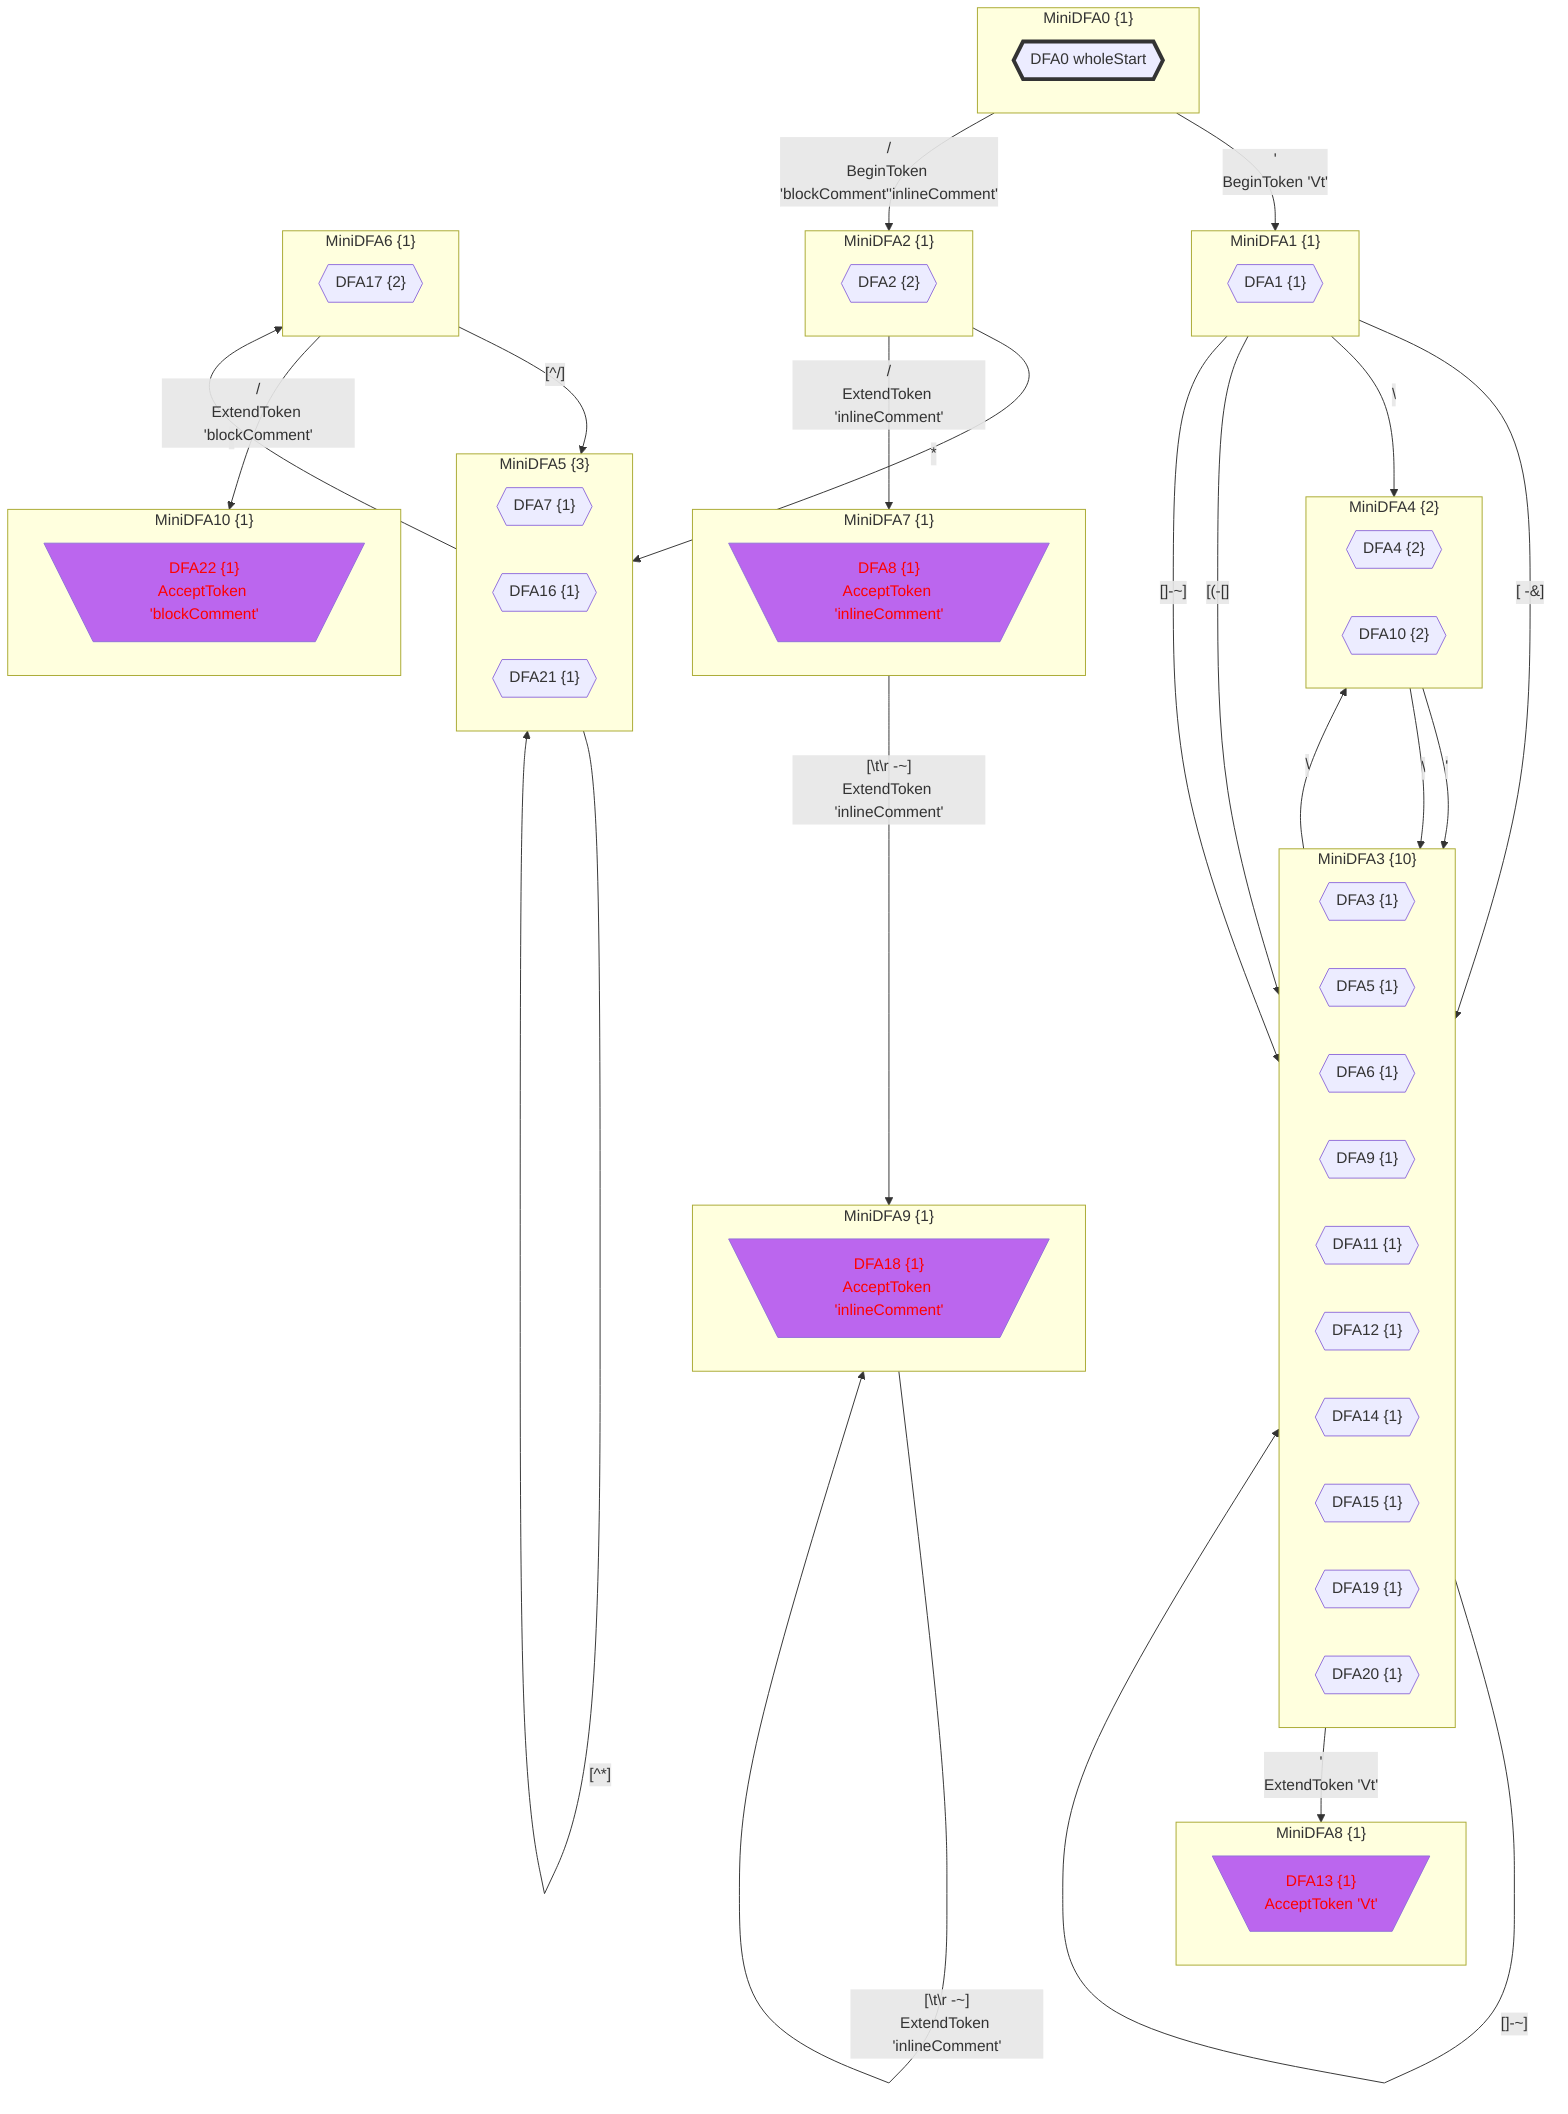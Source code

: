 flowchart
classDef c0001 color:#FF0000;
classDef c0010 stroke-dasharray: 10 10;
classDef c0011 stroke-dasharray: 10 10,color:#FF0000;
classDef c0100 fill:#BB66EE;
classDef c0101 fill:#BB66EE,color:#FF0000;
classDef c0110 fill:#BB66EE,stroke-dasharray: 10 10;
classDef c0111 fill:#BB66EE,stroke-dasharray: 10 10,color:#FF0000;
classDef c1000 stroke:#333,stroke-width:4px;
classDef c1001 stroke:#333,stroke-width:4px,color:#FF0000;
classDef c1010 stroke:#333,stroke-width:4px,stroke-dasharray: 10 10;
classDef c1011 stroke:#333,stroke-width:4px,stroke-dasharray: 10 10,color:#FF0000;
classDef c1100 stroke:#333,stroke-width:4px,fill:#BB66EE;
classDef c1101 stroke:#333,stroke-width:4px,fill:#BB66EE,color:#FF0000;
classDef c1110 stroke:#333,stroke-width:4px,fill:#BB66EE,stroke-dasharray: 10 10;
classDef c1111 stroke:#333,stroke-width:4px,fill:#BB66EE,stroke-dasharray: 10 10,color:#FF0000;
subgraph MiniDFA0_-167276511["MiniDFA0 {1}"]
DFA0_-1886755368_0{{"DFA0 wholeStart"}}
class DFA0_-1886755368_0 c1000;
end
class MiniDFA0_-167276511 c1000;
subgraph MiniDFA1_-1726103805["MiniDFA1 {1}"]
DFA1_1956429315_1{{"DFA1 {1}"}}
end
subgraph MiniDFA2_-455443324["MiniDFA2 {1}"]
DFA2_1421118946_2{{"DFA2 {2}"}}
end
subgraph MiniDFA3_233301716["MiniDFA3 {10}"]
DFA3_-415452416_3{{"DFA3 {1}"}}
DFA5_1948330881_4{{"DFA5 {1}"}}
DFA6_905451214_5{{"DFA6 {1}"}}
DFA9_-1311747221_6{{"DFA9 {1}"}}
DFA11_-449682177_7{{"DFA11 {1}"}}
DFA12_-1033233929_8{{"DFA12 {1}"}}
DFA14_1430090931_9{{"DFA14 {1}"}}
DFA15_-648423267_10{{"DFA15 {1}"}}
DFA19_-2073531689_11{{"DFA19 {1}"}}
DFA20_1157014439_12{{"DFA20 {1}"}}
end
subgraph MiniDFA4_130157675["MiniDFA4 {2}"]
DFA4_95198903_13{{"DFA4 {2}"}}
DFA10_-254751849_14{{"DFA10 {2}"}}
end
subgraph MiniDFA5_2143378522["MiniDFA5 {3}"]
DFA7_-538425657_15{{"DFA7 {1}"}}
DFA16_1342029314_16{{"DFA16 {1}"}}
DFA21_244242361_17{{"DFA21 {1}"}}
end
subgraph MiniDFA7_-1098229020["MiniDFA7 {1}"]
DFA8_-1701333853_18[\"DFA8 {1}
AcceptToken 'inlineComment'"/]
class DFA8_-1701333853_18 c0101;
end
class MiniDFA7_-1098229020 c0101;
subgraph MiniDFA8_-1042464762["MiniDFA8 {1}"]
DFA13_690596106_19[\"DFA13 {1}
AcceptToken 'Vt'"/]
class DFA13_690596106_19 c0101;
end
class MiniDFA8_-1042464762 c0101;
subgraph MiniDFA6_-1206441414["MiniDFA6 {1}"]
DFA17_1146355159_20{{"DFA17 {2}"}}
end
subgraph MiniDFA9_-1517473471["MiniDFA9 {1}"]
DFA18_1669777229_21[\"DFA18 {1}
AcceptToken 'inlineComment'"/]
class DFA18_1669777229_21 c0101;
end
class MiniDFA9_-1517473471 c0101;
subgraph MiniDFA10_632201962["MiniDFA10 {1}"]
DFA22_1486256129_22[\"DFA22 {1}
AcceptToken 'blockComment'"/]
class DFA22_1486256129_22 c0101;
end
class MiniDFA10_632201962 c0101;
MiniDFA0_-167276511 -->|"'
BeginToken 'Vt'"|MiniDFA1_-1726103805
MiniDFA0_-167276511 -->|"/
BeginToken 'blockComment''inlineComment'"|MiniDFA2_-455443324
MiniDFA1_-1726103805 -->|"[#32;-&]"|MiniDFA3_233301716
MiniDFA1_-1726103805 -->|"#92;"|MiniDFA4_130157675
MiniDFA1_-1726103805 -->|"[(-[]"|MiniDFA3_233301716
MiniDFA1_-1726103805 -->|"[]-~]"|MiniDFA3_233301716
MiniDFA2_-455443324 -->|"*"|MiniDFA5_2143378522
MiniDFA2_-455443324 -->|"/
ExtendToken 'inlineComment'"|MiniDFA7_-1098229020
MiniDFA3_233301716 -->|"[#32;-&]"|MiniDFA3_233301716
MiniDFA3_233301716 -->|"#92;"|MiniDFA4_130157675
MiniDFA3_233301716 -->|"[(-[]"|MiniDFA3_233301716
MiniDFA3_233301716 -->|"[]-~]"|MiniDFA3_233301716
MiniDFA3_233301716 -->|"'
ExtendToken 'Vt'"|MiniDFA8_-1042464762
MiniDFA4_130157675 -->|"'"|MiniDFA3_233301716
MiniDFA4_130157675 -->|"#92;"|MiniDFA3_233301716
MiniDFA5_2143378522 -->|"[^*]"|MiniDFA5_2143378522
MiniDFA5_2143378522 -->|"*"|MiniDFA6_-1206441414
MiniDFA7_-1098229020 -->|"[#92;t#92;r#32;-~]
ExtendToken 'inlineComment'"|MiniDFA9_-1517473471
MiniDFA6_-1206441414 -->|"[^/]"|MiniDFA5_2143378522
MiniDFA6_-1206441414 -->|"/
ExtendToken 'blockComment'"|MiniDFA10_632201962
MiniDFA9_-1517473471 -->|"[#92;t#92;r#32;-~]
ExtendToken 'inlineComment'"|MiniDFA9_-1517473471
